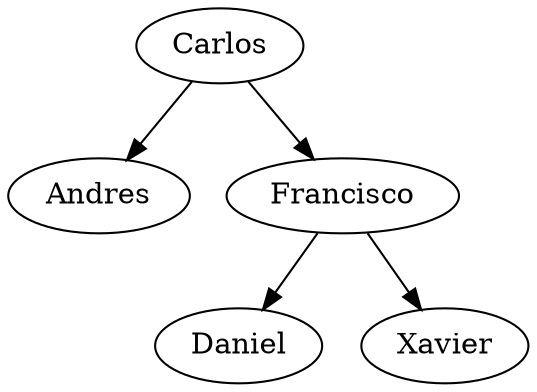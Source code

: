 digraph G {
Nodo0x246ef766820[label = "Carlos"]
Nodo0x246ef766820->Nodo0x246ef767620
Nodo0x246ef766820->Nodo0x246ef767660
Nodo0x246ef767620[label = "Andres"]
Nodo0x246ef767660[label = "Francisco"]
Nodo0x246ef767660->Nodo0x246ef767020
Nodo0x246ef767660->Nodo0x246ef7676a0
Nodo0x246ef767020[label = "Daniel"]
Nodo0x246ef7676a0[label = "Xavier"]
}
